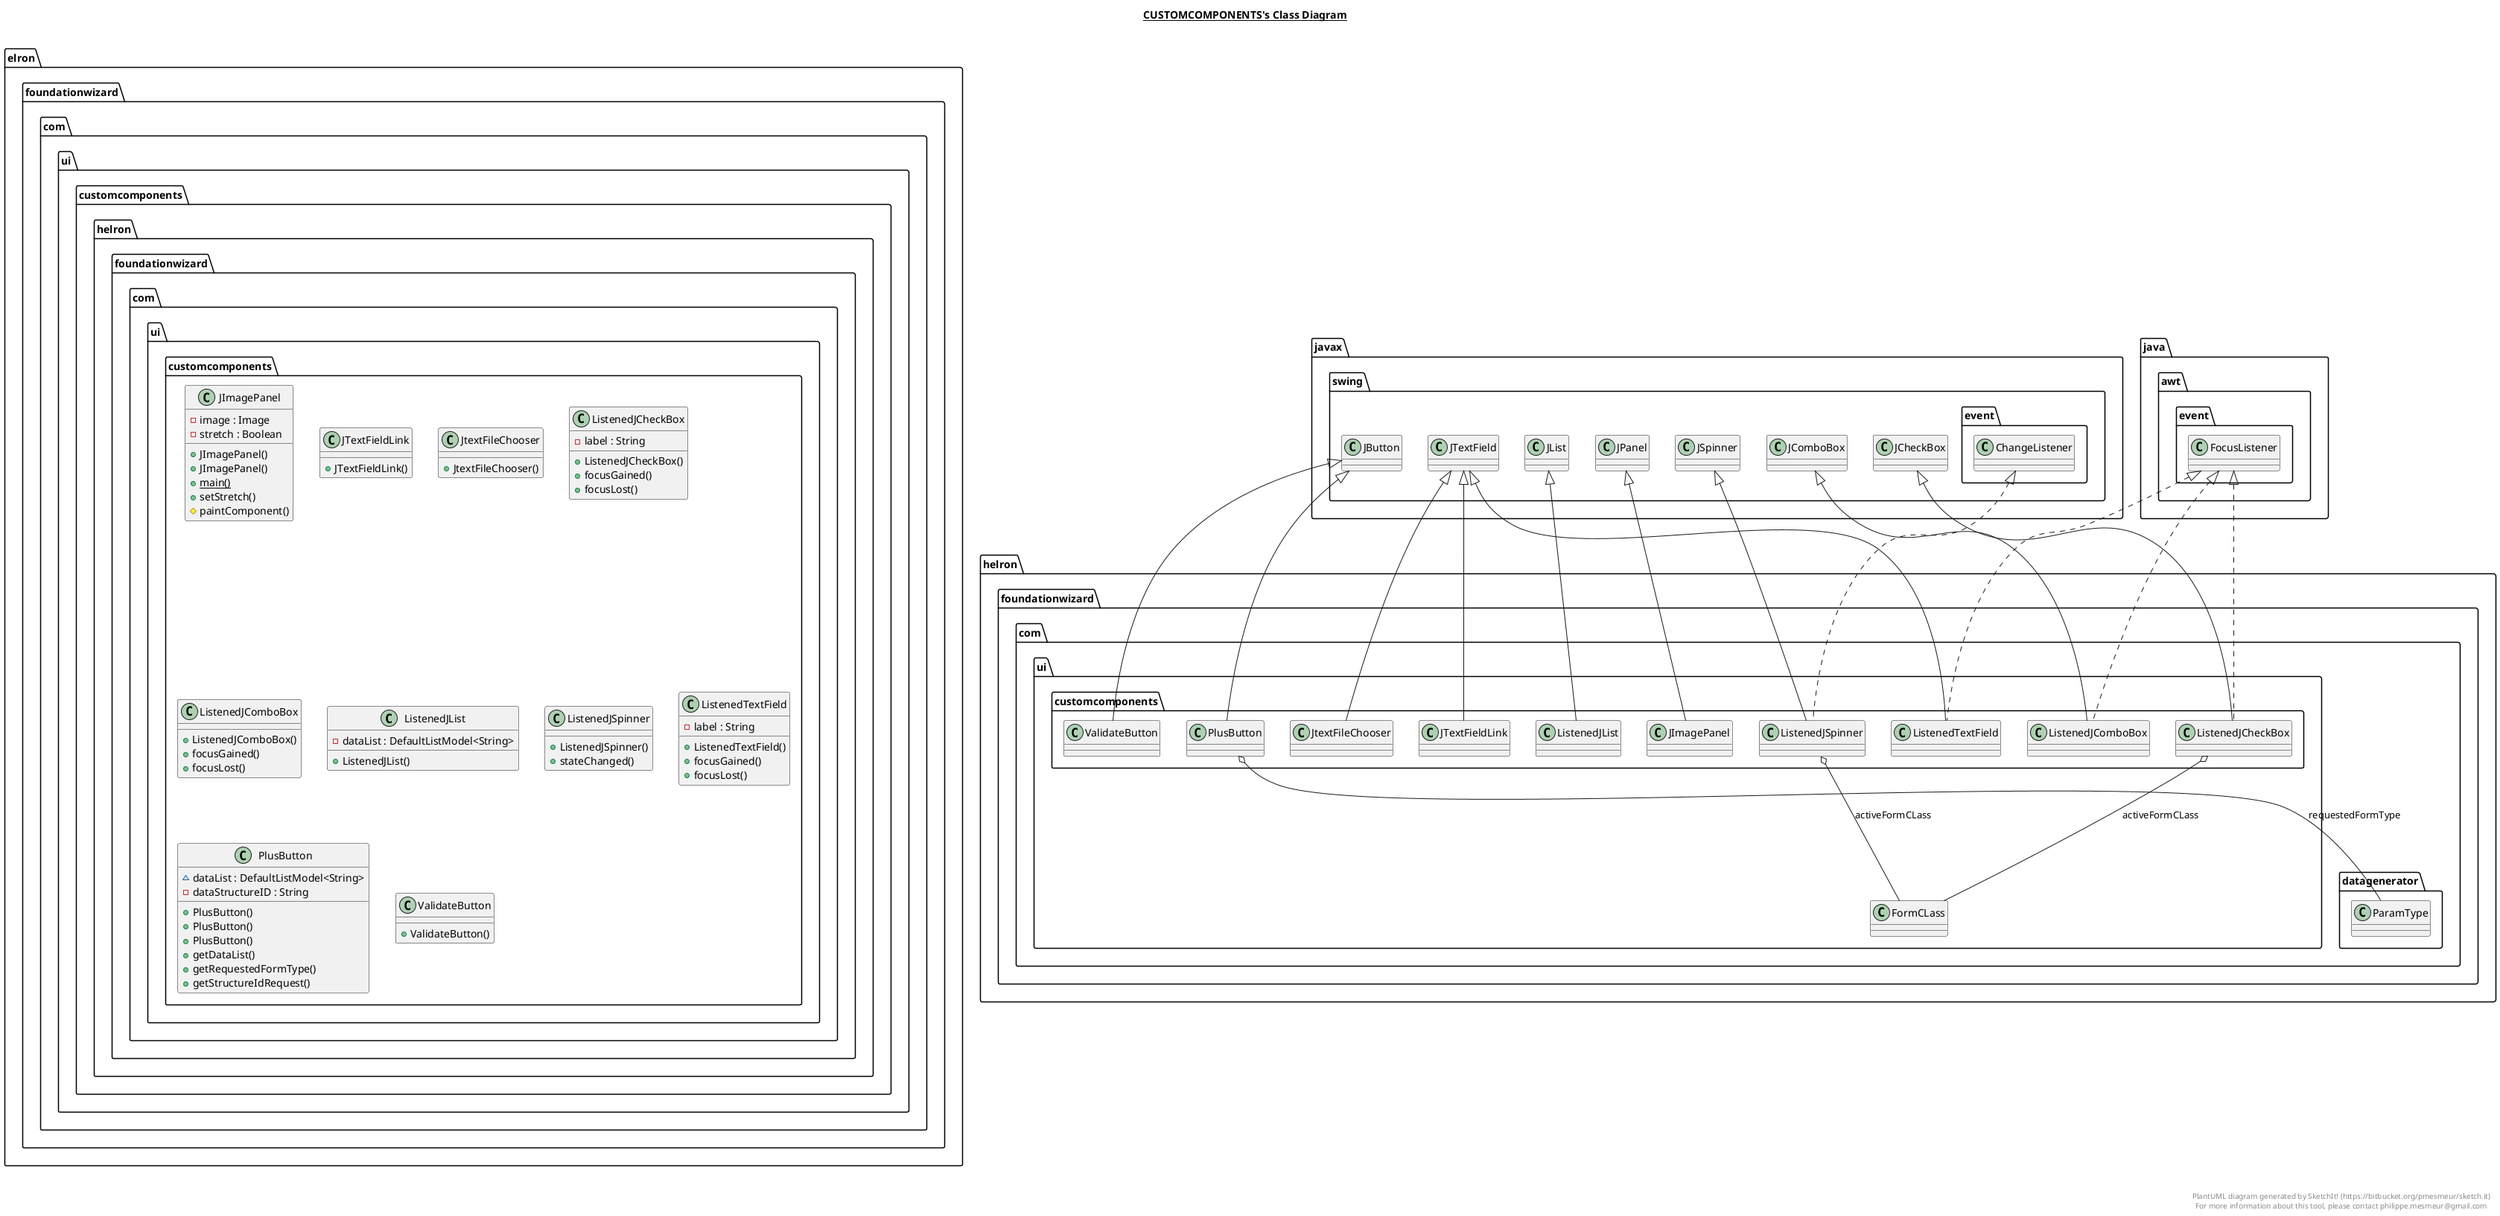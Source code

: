 @startuml

title __CUSTOMCOMPONENTS's Class Diagram__\n


    namespace elron.foundationwizard.com {
      namespace ui {
        namespace customcomponents {
          class helron.foundationwizard.com.ui.customcomponents.JImagePanel {
              - image : Image
              - stretch : Boolean
              + JImagePanel()
              + JImagePanel()
              {static} + main()
              + setStretch()
              # paintComponent()
          }
        }
      }
    }

  


    namespace elron.foundationwizard.com {
      namespace ui {
        namespace customcomponents {
          class helron.foundationwizard.com.ui.customcomponents.JTextFieldLink {
              + JTextFieldLink()
          }
        }
      }
    }

  


    namespace elron.foundationwizard.com {
      namespace ui {
        namespace customcomponents {
          class helron.foundationwizard.com.ui.customcomponents.JtextFileChooser {
              + JtextFileChooser()
          }
        }
      }
    }

  


    namespace elron.foundationwizard.com {
      namespace ui {
        namespace customcomponents {
          class helron.foundationwizard.com.ui.customcomponents.ListenedJCheckBox {
              - label : String
              + ListenedJCheckBox()
              + focusGained()
              + focusLost()
          }
        }
      }
    }

  


    namespace elron.foundationwizard.com {
      namespace ui {
        namespace customcomponents {
          class helron.foundationwizard.com.ui.customcomponents.ListenedJComboBox {
              + ListenedJComboBox()
              + focusGained()
              + focusLost()
          }
        }
      }
    }

  


    namespace elron.foundationwizard.com {
      namespace ui {
        namespace customcomponents {
          class helron.foundationwizard.com.ui.customcomponents.ListenedJList {
              - dataList : DefaultListModel<String>
              + ListenedJList()
          }
        }
      }
    }

  


    namespace elron.foundationwizard.com {
      namespace ui {
        namespace customcomponents {
          class helron.foundationwizard.com.ui.customcomponents.ListenedJSpinner {
              + ListenedJSpinner()
              + stateChanged()
          }
        }
      }
    }

  


    namespace elron.foundationwizard.com {
      namespace ui {
        namespace customcomponents {
          class helron.foundationwizard.com.ui.customcomponents.ListenedTextField {
              - label : String
              + ListenedTextField()
              + focusGained()
              + focusLost()
          }
        }
      }
    }

  


    namespace elron.foundationwizard.com {
      namespace ui {
        namespace customcomponents {
          class helron.foundationwizard.com.ui.customcomponents.PlusButton {
              ~ dataList : DefaultListModel<String>
              - dataStructureID : String
              + PlusButton()
              + PlusButton()
              + PlusButton()
              + getDataList()
              + getRequestedFormType()
              + getStructureIdRequest()
          }
        }
      }
    }

  


    namespace elron.foundationwizard.com {
      namespace ui {
        namespace customcomponents {
          class helron.foundationwizard.com.ui.customcomponents.ValidateButton {
              + ValidateButton()
          }
        }
      }
    }

  

  helron.foundationwizard.com.ui.customcomponents.JImagePanel -up-|> javax.swing.JPanel
  helron.foundationwizard.com.ui.customcomponents.JTextFieldLink -up-|> javax.swing.JTextField
  helron.foundationwizard.com.ui.customcomponents.JtextFileChooser -up-|> javax.swing.JTextField
  helron.foundationwizard.com.ui.customcomponents.ListenedJCheckBox .up.|> java.awt.event.FocusListener
  helron.foundationwizard.com.ui.customcomponents.ListenedJCheckBox -up-|> javax.swing.JCheckBox
  helron.foundationwizard.com.ui.customcomponents.ListenedJCheckBox o-- helron.foundationwizard.com.ui.FormCLass : activeFormCLass
  helron.foundationwizard.com.ui.customcomponents.ListenedJComboBox .up.|> java.awt.event.FocusListener
  helron.foundationwizard.com.ui.customcomponents.ListenedJComboBox -up-|> javax.swing.JComboBox
  helron.foundationwizard.com.ui.customcomponents.ListenedJList -up-|> javax.swing.JList
  helron.foundationwizard.com.ui.customcomponents.ListenedJSpinner .up.|> javax.swing.event.ChangeListener
  helron.foundationwizard.com.ui.customcomponents.ListenedJSpinner -up-|> javax.swing.JSpinner
  helron.foundationwizard.com.ui.customcomponents.ListenedJSpinner o-- helron.foundationwizard.com.ui.FormCLass : activeFormCLass
  helron.foundationwizard.com.ui.customcomponents.ListenedTextField .up.|> java.awt.event.FocusListener
  helron.foundationwizard.com.ui.customcomponents.ListenedTextField -up-|> javax.swing.JTextField
  helron.foundationwizard.com.ui.customcomponents.PlusButton -up-|> javax.swing.JButton
  helron.foundationwizard.com.ui.customcomponents.PlusButton o-- helron.foundationwizard.com.datagenerator.ParamType : requestedFormType
  helron.foundationwizard.com.ui.customcomponents.ValidateButton -up-|> javax.swing.JButton


right footer


PlantUML diagram generated by SketchIt! (https://bitbucket.org/pmesmeur/sketch.it)
For more information about this tool, please contact philippe.mesmeur@gmail.com
endfooter

@enduml
